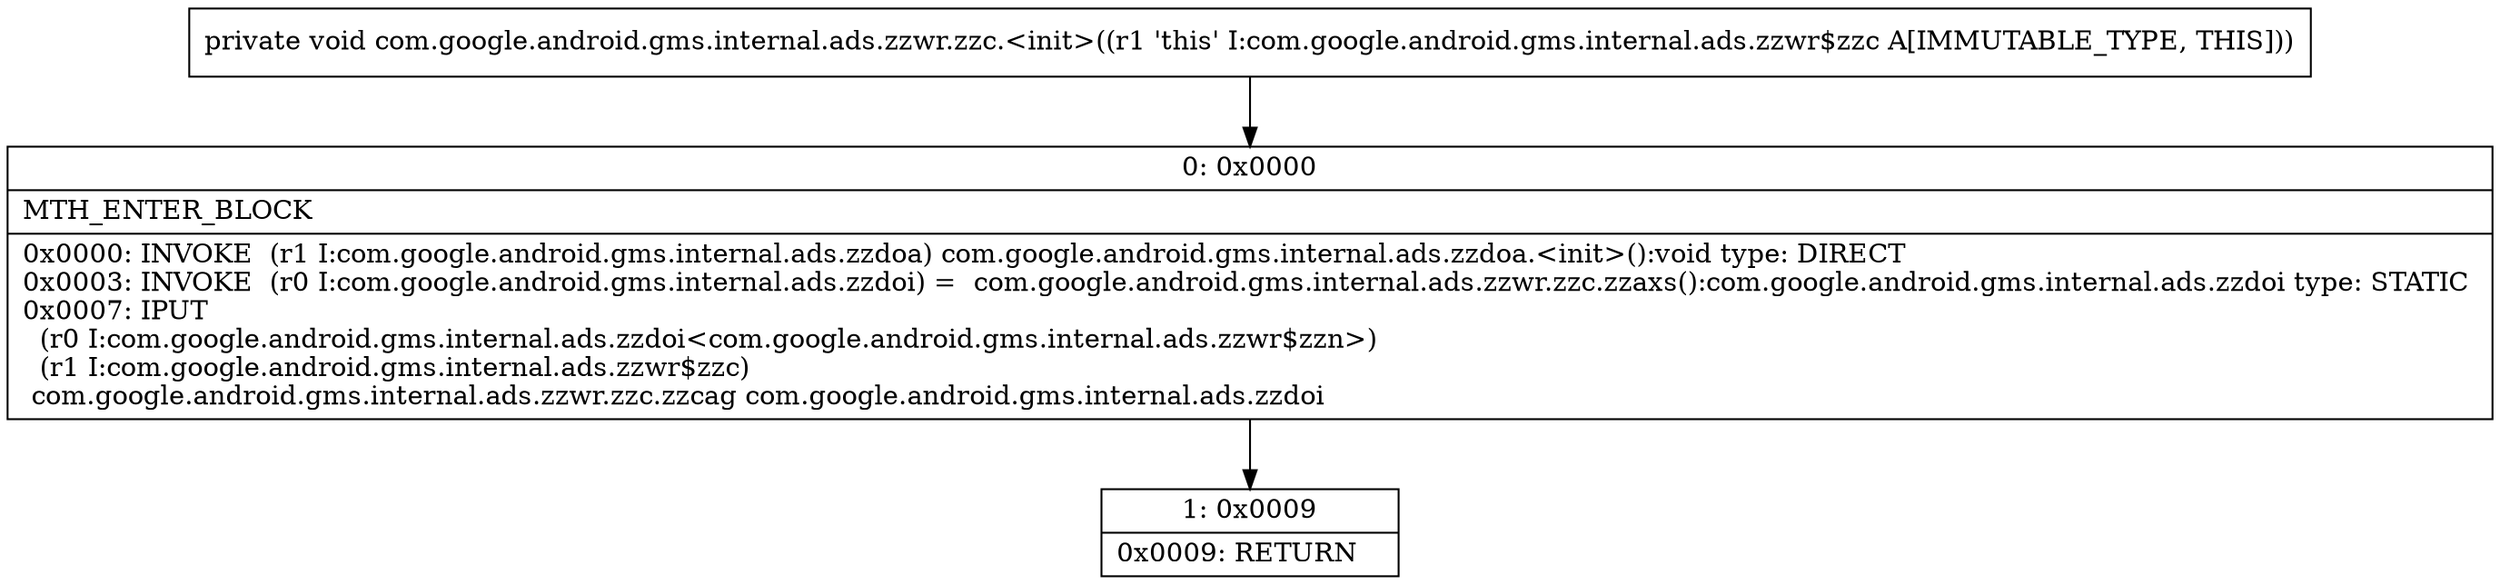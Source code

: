 digraph "CFG forcom.google.android.gms.internal.ads.zzwr.zzc.\<init\>()V" {
Node_0 [shape=record,label="{0\:\ 0x0000|MTH_ENTER_BLOCK\l|0x0000: INVOKE  (r1 I:com.google.android.gms.internal.ads.zzdoa) com.google.android.gms.internal.ads.zzdoa.\<init\>():void type: DIRECT \l0x0003: INVOKE  (r0 I:com.google.android.gms.internal.ads.zzdoi) =  com.google.android.gms.internal.ads.zzwr.zzc.zzaxs():com.google.android.gms.internal.ads.zzdoi type: STATIC \l0x0007: IPUT  \l  (r0 I:com.google.android.gms.internal.ads.zzdoi\<com.google.android.gms.internal.ads.zzwr$zzn\>)\l  (r1 I:com.google.android.gms.internal.ads.zzwr$zzc)\l com.google.android.gms.internal.ads.zzwr.zzc.zzcag com.google.android.gms.internal.ads.zzdoi \l}"];
Node_1 [shape=record,label="{1\:\ 0x0009|0x0009: RETURN   \l}"];
MethodNode[shape=record,label="{private void com.google.android.gms.internal.ads.zzwr.zzc.\<init\>((r1 'this' I:com.google.android.gms.internal.ads.zzwr$zzc A[IMMUTABLE_TYPE, THIS])) }"];
MethodNode -> Node_0;
Node_0 -> Node_1;
}


